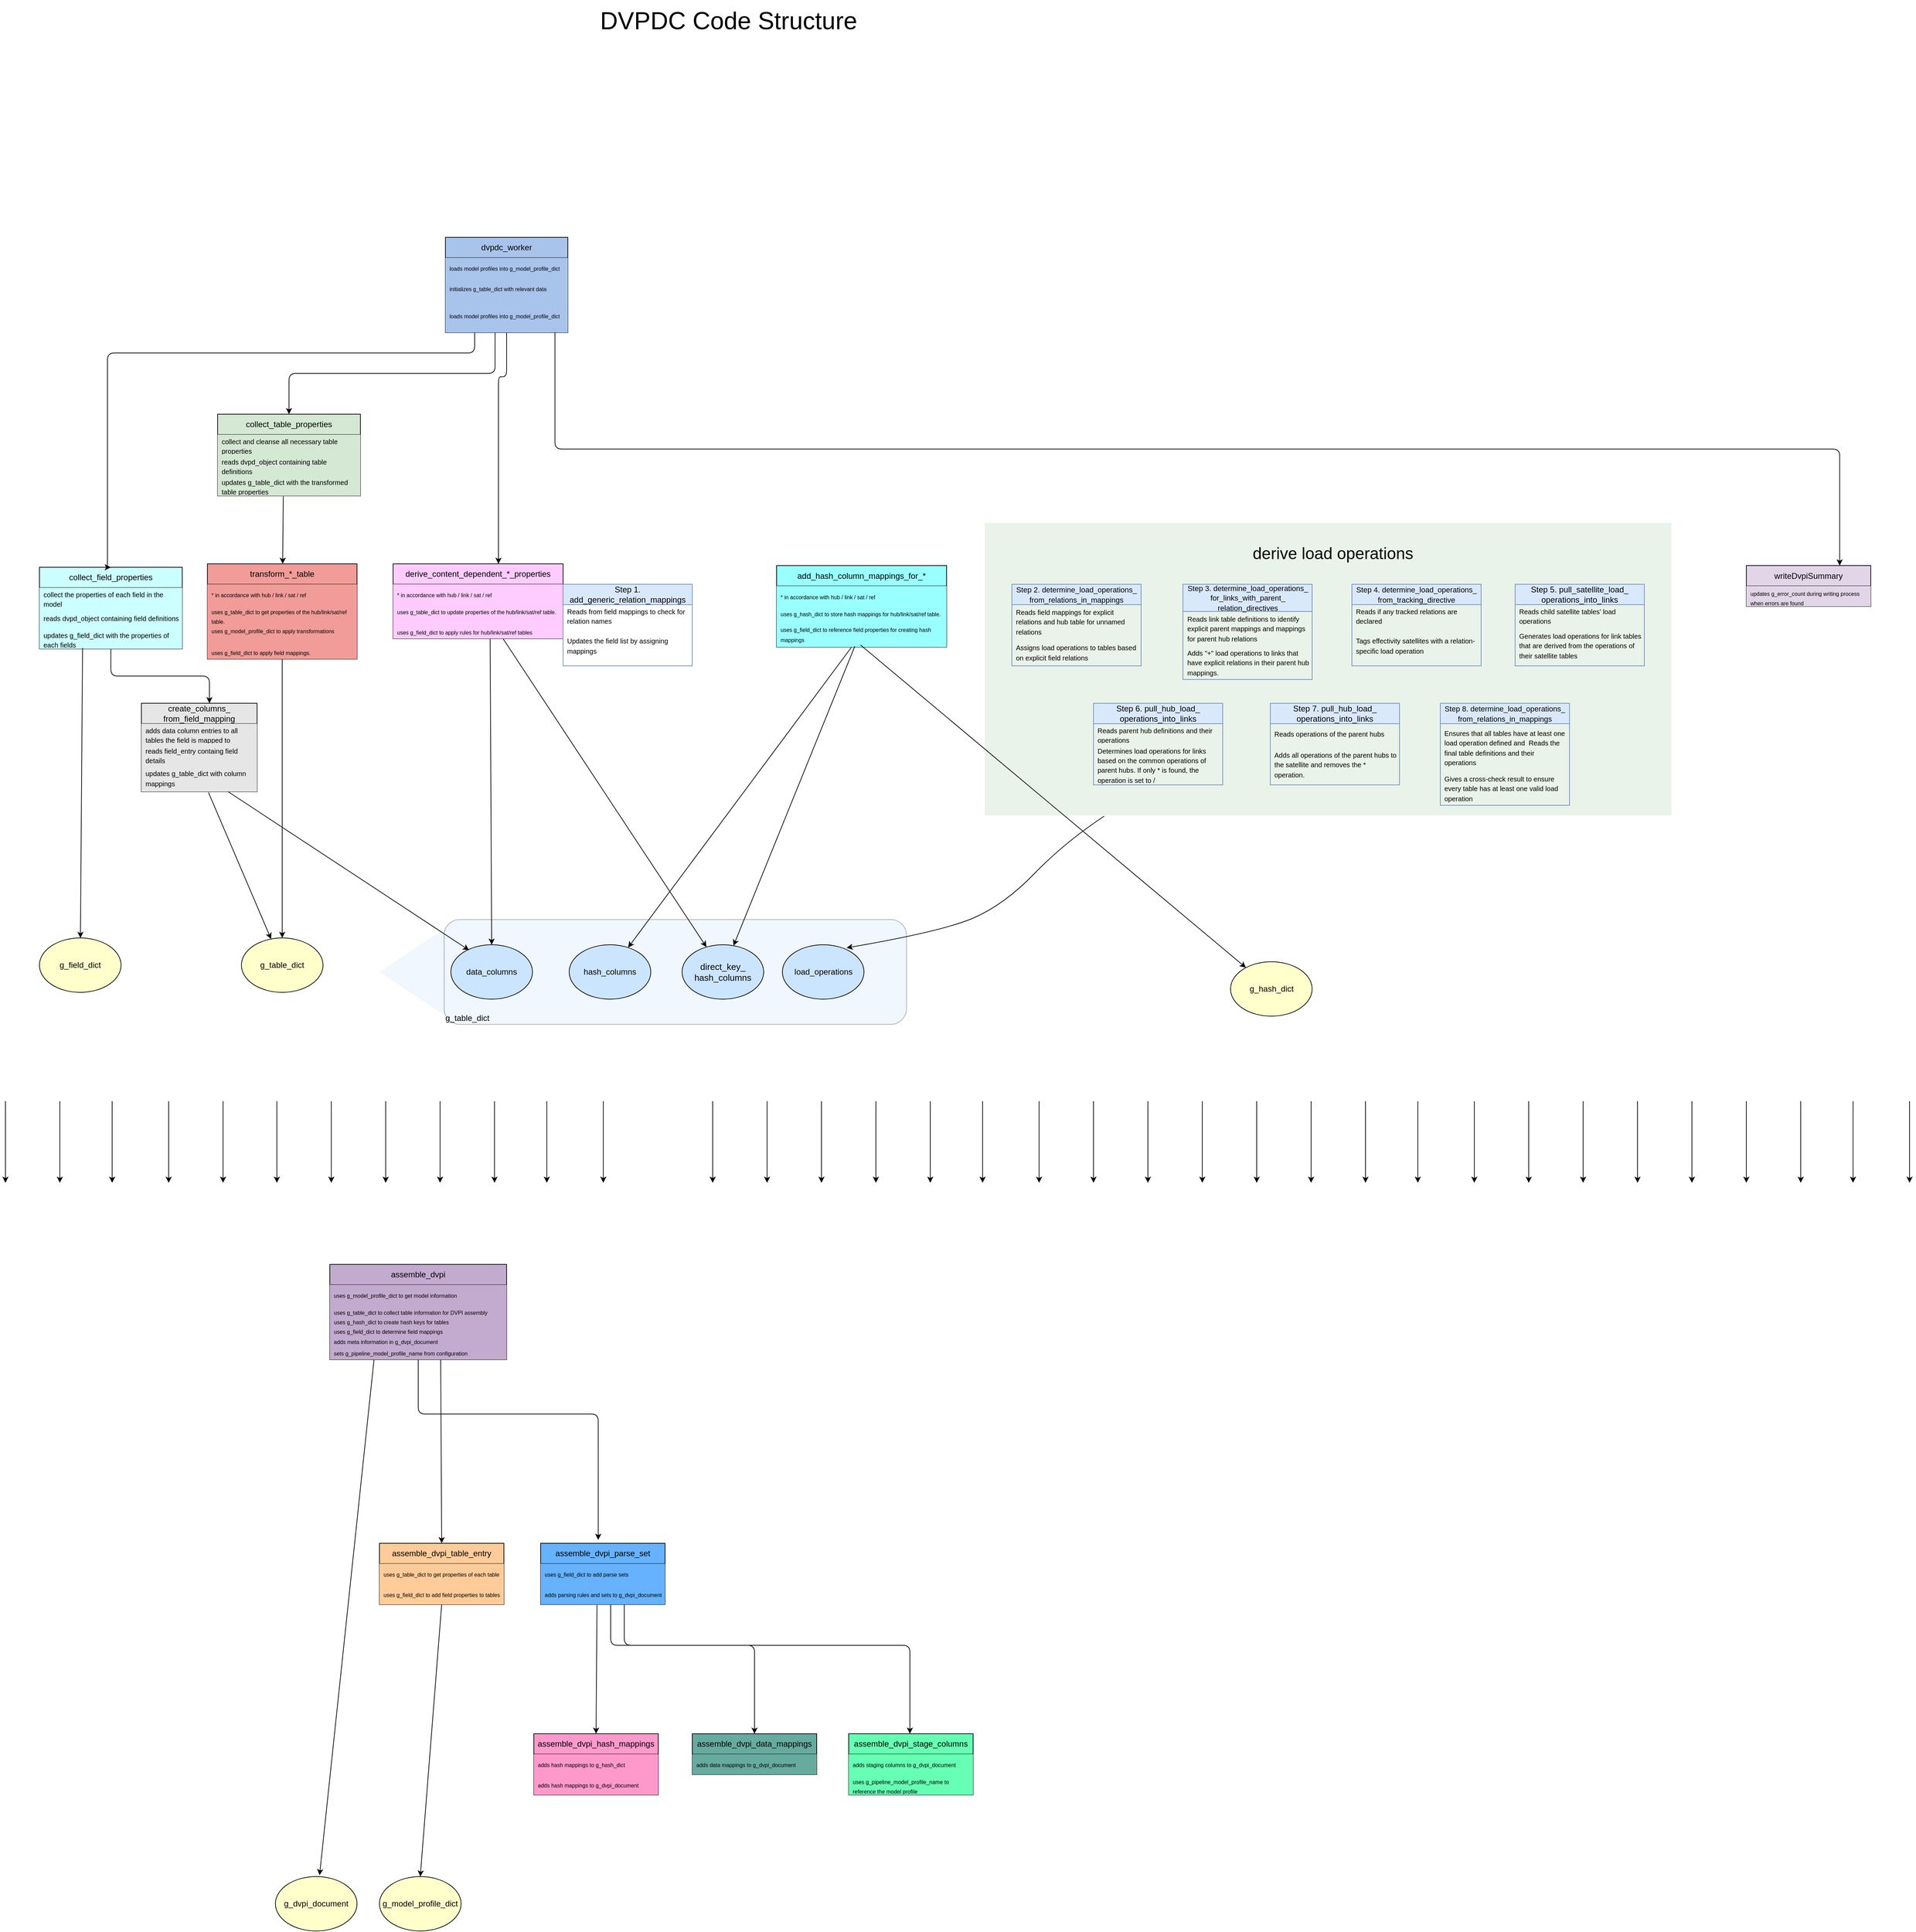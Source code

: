 <mxfile version="25.0.2">
  <diagram name="Seite-1" id="_xlTrjUbBoeg_nsTucc6">
    <mxGraphModel dx="3404" dy="2251" grid="1" gridSize="10" guides="1" tooltips="1" connect="1" arrows="1" fold="1" page="1" pageScale="1" pageWidth="827" pageHeight="1169" math="0" shadow="0">
      <root>
        <mxCell id="0" />
        <mxCell id="1" parent="0" />
        <mxCell id="4zg3qLO7-xDs-M1nTAMU-290" value="" style="triangle;whiteSpace=wrap;html=1;direction=west;fillColor=#CCE5FF;opacity=30;strokeColor=none;" parent="1" vertex="1">
          <mxGeometry x="-550" y="195" width="97" height="130" as="geometry" />
        </mxCell>
        <mxCell id="4zg3qLO7-xDs-M1nTAMU-266" value="" style="rounded=1;whiteSpace=wrap;html=1;opacity=50;strokeWidth=16;fillColor=#D5E8D4;strokeColor=none;arcSize=0;" parent="1" vertex="1">
          <mxGeometry x="340" y="-400" width="1010" height="430" as="geometry" />
        </mxCell>
        <mxCell id="4zg3qLO7-xDs-M1nTAMU-237" value="g_table_dict" style="rounded=1;whiteSpace=wrap;html=1;fillColor=#CCE5FF;gradientColor=none;opacity=30;verticalAlign=bottom;align=left;" parent="1" vertex="1">
          <mxGeometry x="-455" y="183" width="680" height="154" as="geometry" />
        </mxCell>
        <mxCell id="4zg3qLO7-xDs-M1nTAMU-84" value="&lt;font style=&quot;font-size: 36px;&quot;&gt;DVPDC Code Structure&lt;/font&gt;" style="text;html=1;align=center;verticalAlign=middle;resizable=0;points=[];autosize=1;strokeColor=none;fillColor=none;" parent="1" vertex="1">
          <mxGeometry x="-237.5" y="-1169" width="400" height="60" as="geometry" />
        </mxCell>
        <mxCell id="4zg3qLO7-xDs-M1nTAMU-97" value="dvpdc_worker" style="swimlane;fontStyle=0;childLayout=stackLayout;horizontal=1;startSize=30;horizontalStack=0;resizeParent=1;resizeParentMax=0;resizeLast=0;collapsible=1;marginBottom=0;whiteSpace=wrap;html=1;fillColor=#A9C4EB;" parent="1" vertex="1">
          <mxGeometry x="-453" y="-820" width="180" height="140" as="geometry">
            <mxRectangle x="-810" y="1480" width="120" height="30" as="alternateBounds" />
          </mxGeometry>
        </mxCell>
        <mxCell id="4zg3qLO7-xDs-M1nTAMU-98" value="&lt;font style=&quot;font-size: 8px;&quot;&gt;loads model profiles into g_model_profile_dict&lt;/font&gt;" style="text;strokeColor=none;fillColor=#A9C4EB;align=left;verticalAlign=middle;spacingLeft=4;spacingRight=4;overflow=hidden;points=[[0,0.5],[1,0.5]];portConstraint=eastwest;rotatable=0;whiteSpace=wrap;html=1;" parent="4zg3qLO7-xDs-M1nTAMU-97" vertex="1">
          <mxGeometry y="30" width="180" height="30" as="geometry" />
        </mxCell>
        <mxCell id="4zg3qLO7-xDs-M1nTAMU-99" value="&lt;font style=&quot;font-size: 8px;&quot;&gt;initializes g_table_dict with relevant data&lt;/font&gt;" style="text;strokeColor=none;fillColor=#A9C4EB;align=left;verticalAlign=middle;spacingLeft=4;spacingRight=4;overflow=hidden;points=[[0,0.5],[1,0.5]];portConstraint=eastwest;rotatable=0;whiteSpace=wrap;html=1;" parent="4zg3qLO7-xDs-M1nTAMU-97" vertex="1">
          <mxGeometry y="60" width="180" height="30" as="geometry" />
        </mxCell>
        <mxCell id="4zg3qLO7-xDs-M1nTAMU-100" value="&lt;font style=&quot;font-size: 8px;&quot;&gt;loads model profiles into g_model_profile_dict&lt;/font&gt;" style="text;strokeColor=none;fillColor=#A9C4EB;align=left;verticalAlign=middle;spacingLeft=4;spacingRight=4;overflow=hidden;points=[[0,0.5],[1,0.5]];portConstraint=eastwest;rotatable=0;whiteSpace=wrap;html=1;" parent="4zg3qLO7-xDs-M1nTAMU-97" vertex="1">
          <mxGeometry y="90" width="180" height="50" as="geometry" />
        </mxCell>
        <mxCell id="4zg3qLO7-xDs-M1nTAMU-102" value="assemble_dvpi" style="swimlane;fontStyle=0;childLayout=stackLayout;horizontal=1;startSize=30;horizontalStack=0;resizeParent=1;resizeParentMax=0;resizeLast=0;collapsible=1;marginBottom=0;whiteSpace=wrap;html=1;fillColor=#C3ABD0;" parent="1" vertex="1">
          <mxGeometry x="-623" y="690" width="260" height="140" as="geometry">
            <mxRectangle x="-420" y="1370" width="120" height="30" as="alternateBounds" />
          </mxGeometry>
        </mxCell>
        <mxCell id="4zg3qLO7-xDs-M1nTAMU-103" value="&lt;font style=&quot;font-size: 8px;&quot;&gt;uses g_model_profile_dict to get model information&lt;/font&gt;" style="text;strokeColor=none;fillColor=#C3ABD0;align=left;verticalAlign=middle;spacingLeft=4;spacingRight=4;overflow=hidden;points=[[0,0.5],[1,0.5]];portConstraint=eastwest;rotatable=0;whiteSpace=wrap;html=1;" parent="4zg3qLO7-xDs-M1nTAMU-102" vertex="1">
          <mxGeometry y="30" width="260" height="30" as="geometry" />
        </mxCell>
        <mxCell id="4zg3qLO7-xDs-M1nTAMU-104" value="&lt;font style=&quot;font-size: 8px;&quot;&gt;uses g_table_dict&amp;nbsp;to collect table information for DVPI assembly&lt;br&gt;uses g_hash_dict to create hash keys for tables&lt;br&gt;uses g_field_dict to determine field mappings&lt;br&gt;adds meta information in g_dvpi_document&amp;nbsp;&lt;br&gt;&lt;/font&gt;" style="text;strokeColor=none;fillColor=#C3ABD0;align=left;verticalAlign=middle;spacingLeft=4;spacingRight=4;overflow=hidden;points=[[0,0.5],[1,0.5]];portConstraint=eastwest;rotatable=0;whiteSpace=wrap;html=1;" parent="4zg3qLO7-xDs-M1nTAMU-102" vertex="1">
          <mxGeometry y="60" width="260" height="60" as="geometry" />
        </mxCell>
        <mxCell id="4zg3qLO7-xDs-M1nTAMU-105" value="&lt;font style=&quot;font-size: 8px;&quot;&gt;sets g_pipeline_model_profile_name from configuration&lt;/font&gt;" style="text;strokeColor=none;fillColor=#C3ABD0;align=left;verticalAlign=middle;spacingLeft=4;spacingRight=4;overflow=hidden;points=[[0,0.5],[1,0.5]];portConstraint=eastwest;rotatable=0;whiteSpace=wrap;html=1;" parent="4zg3qLO7-xDs-M1nTAMU-102" vertex="1">
          <mxGeometry y="120" width="260" height="20" as="geometry" />
        </mxCell>
        <mxCell id="4zg3qLO7-xDs-M1nTAMU-111" value="assemble_dvpi_table_entry" style="swimlane;fontStyle=0;childLayout=stackLayout;horizontal=1;startSize=30;horizontalStack=0;resizeParent=1;resizeParentMax=0;resizeLast=0;collapsible=1;marginBottom=0;whiteSpace=wrap;html=1;fillColor=#FFCC99;" parent="1" vertex="1">
          <mxGeometry x="-550" y="1100" width="183" height="90" as="geometry" />
        </mxCell>
        <mxCell id="4zg3qLO7-xDs-M1nTAMU-112" value="&lt;font style=&quot;font-size: 8px;&quot;&gt;uses g_table_dict&amp;nbsp;to get properties of each table&lt;/font&gt;" style="text;strokeColor=none;fillColor=#FFCC99;align=left;verticalAlign=middle;spacingLeft=4;spacingRight=4;overflow=hidden;points=[[0,0.5],[1,0.5]];portConstraint=eastwest;rotatable=0;whiteSpace=wrap;html=1;" parent="4zg3qLO7-xDs-M1nTAMU-111" vertex="1">
          <mxGeometry y="30" width="183" height="30" as="geometry" />
        </mxCell>
        <mxCell id="4zg3qLO7-xDs-M1nTAMU-113" value="&lt;font style=&quot;font-size: 8px;&quot;&gt;uses g_field_dict&amp;nbsp;to add field properties to tables&lt;/font&gt;" style="text;strokeColor=none;fillColor=#FFCC99;align=left;verticalAlign=middle;spacingLeft=4;spacingRight=4;overflow=hidden;points=[[0,0.5],[1,0.5]];portConstraint=eastwest;rotatable=0;whiteSpace=wrap;html=1;" parent="4zg3qLO7-xDs-M1nTAMU-111" vertex="1">
          <mxGeometry y="60" width="183" height="30" as="geometry" />
        </mxCell>
        <mxCell id="4zg3qLO7-xDs-M1nTAMU-115" value="&lt;font style=&quot;font-size: 12px;&quot;&gt;assemble_dvpi_parse_set&lt;/font&gt;" style="swimlane;fontStyle=0;childLayout=stackLayout;horizontal=1;startSize=30;horizontalStack=0;resizeParent=1;resizeParentMax=0;resizeLast=0;collapsible=1;marginBottom=0;whiteSpace=wrap;html=1;fillColor=#66B2FF;" parent="1" vertex="1">
          <mxGeometry x="-313" y="1100" width="183" height="90" as="geometry">
            <mxRectangle x="-153" y="1480" width="170" height="30" as="alternateBounds" />
          </mxGeometry>
        </mxCell>
        <mxCell id="4zg3qLO7-xDs-M1nTAMU-116" value="&lt;font style=&quot;font-size: 8px;&quot;&gt;uses g_field_dict to add parse sets&lt;/font&gt;" style="text;strokeColor=none;fillColor=#66B2FF;align=left;verticalAlign=middle;spacingLeft=4;spacingRight=4;overflow=hidden;points=[[0,0.5],[1,0.5]];portConstraint=eastwest;rotatable=0;whiteSpace=wrap;html=1;" parent="4zg3qLO7-xDs-M1nTAMU-115" vertex="1">
          <mxGeometry y="30" width="183" height="30" as="geometry" />
        </mxCell>
        <mxCell id="4zg3qLO7-xDs-M1nTAMU-117" value="&lt;font style=&quot;font-size: 8px;&quot;&gt;adds parsing rules and sets to g_dvpi_document&lt;/font&gt;" style="text;strokeColor=none;fillColor=#66B2FF;align=left;verticalAlign=middle;spacingLeft=4;spacingRight=4;overflow=hidden;points=[[0,0.5],[1,0.5]];portConstraint=eastwest;rotatable=0;whiteSpace=wrap;html=1;" parent="4zg3qLO7-xDs-M1nTAMU-115" vertex="1">
          <mxGeometry y="60" width="183" height="30" as="geometry" />
        </mxCell>
        <mxCell id="4zg3qLO7-xDs-M1nTAMU-118" value="&lt;font style=&quot;font-size: 12px;&quot;&gt;assemble_dvpi_hash_mappings&lt;/font&gt;" style="swimlane;fontStyle=0;childLayout=stackLayout;horizontal=1;startSize=30;horizontalStack=0;resizeParent=1;resizeParentMax=0;resizeLast=0;collapsible=1;marginBottom=0;whiteSpace=wrap;html=1;fillColor=#FF99CC;" parent="1" vertex="1">
          <mxGeometry x="-323" y="1380" width="183" height="90" as="geometry">
            <mxRectangle x="-153" y="1480" width="170" height="30" as="alternateBounds" />
          </mxGeometry>
        </mxCell>
        <mxCell id="4zg3qLO7-xDs-M1nTAMU-119" value="&lt;font style=&quot;font-size: 8px;&quot;&gt;adds hash mappings to g_hash_dict&lt;/font&gt;" style="text;strokeColor=none;fillColor=#FF99CC;align=left;verticalAlign=middle;spacingLeft=4;spacingRight=4;overflow=hidden;points=[[0,0.5],[1,0.5]];portConstraint=eastwest;rotatable=0;whiteSpace=wrap;html=1;" parent="4zg3qLO7-xDs-M1nTAMU-118" vertex="1">
          <mxGeometry y="30" width="183" height="30" as="geometry" />
        </mxCell>
        <mxCell id="4zg3qLO7-xDs-M1nTAMU-120" value="&lt;font style=&quot;font-size: 8px;&quot;&gt;adds hash mappings to g_dvpi_document&lt;/font&gt;" style="text;strokeColor=none;fillColor=#FF99CC;align=left;verticalAlign=middle;spacingLeft=4;spacingRight=4;overflow=hidden;points=[[0,0.5],[1,0.5]];portConstraint=eastwest;rotatable=0;whiteSpace=wrap;html=1;" parent="4zg3qLO7-xDs-M1nTAMU-118" vertex="1">
          <mxGeometry y="60" width="183" height="30" as="geometry" />
        </mxCell>
        <mxCell id="4zg3qLO7-xDs-M1nTAMU-121" value="&lt;font style=&quot;font-size: 12px;&quot;&gt;assemble_dvpi_data_mappings&lt;/font&gt;" style="swimlane;fontStyle=0;childLayout=stackLayout;horizontal=1;startSize=30;horizontalStack=0;resizeParent=1;resizeParentMax=0;resizeLast=0;collapsible=1;marginBottom=0;whiteSpace=wrap;html=1;fillColor=#67AB9F;" parent="1" vertex="1">
          <mxGeometry x="-90" y="1380" width="183" height="60" as="geometry">
            <mxRectangle x="-153" y="1480" width="170" height="30" as="alternateBounds" />
          </mxGeometry>
        </mxCell>
        <mxCell id="4zg3qLO7-xDs-M1nTAMU-122" value="&lt;font style=&quot;font-size: 8px;&quot;&gt;adds data mappings to g_dvpi_document&lt;/font&gt;" style="text;strokeColor=none;fillColor=#67AB9F;align=left;verticalAlign=middle;spacingLeft=4;spacingRight=4;overflow=hidden;points=[[0,0.5],[1,0.5]];portConstraint=eastwest;rotatable=0;whiteSpace=wrap;html=1;" parent="4zg3qLO7-xDs-M1nTAMU-121" vertex="1">
          <mxGeometry y="30" width="183" height="30" as="geometry" />
        </mxCell>
        <mxCell id="4zg3qLO7-xDs-M1nTAMU-124" value="&lt;font style=&quot;font-size: 12px;&quot;&gt;assemble_dvpi_stage_columns&lt;/font&gt;" style="swimlane;fontStyle=0;childLayout=stackLayout;horizontal=1;startSize=30;horizontalStack=0;resizeParent=1;resizeParentMax=0;resizeLast=0;collapsible=1;marginBottom=0;whiteSpace=wrap;html=1;fillColor=#66FFB3;" parent="1" vertex="1">
          <mxGeometry x="140" y="1380" width="183" height="90" as="geometry">
            <mxRectangle x="-153" y="1480" width="170" height="30" as="alternateBounds" />
          </mxGeometry>
        </mxCell>
        <mxCell id="4zg3qLO7-xDs-M1nTAMU-125" value="&lt;font style=&quot;font-size: 8px;&quot;&gt;adds staging columns to g_dvpi_document&lt;/font&gt;" style="text;strokeColor=none;fillColor=#66FFB3;align=left;verticalAlign=middle;spacingLeft=4;spacingRight=4;overflow=hidden;points=[[0,0.5],[1,0.5]];portConstraint=eastwest;rotatable=0;whiteSpace=wrap;html=1;" parent="4zg3qLO7-xDs-M1nTAMU-124" vertex="1">
          <mxGeometry y="30" width="183" height="30" as="geometry" />
        </mxCell>
        <mxCell id="4zg3qLO7-xDs-M1nTAMU-126" value="&lt;font style=&quot;font-size: 8px;&quot;&gt;uses g_pipeline_model_profile_name to reference the model profile&amp;nbsp;&lt;/font&gt;" style="text;strokeColor=none;fillColor=#66FFB3;align=left;verticalAlign=middle;spacingLeft=4;spacingRight=4;overflow=hidden;points=[[0,0.5],[1,0.5]];portConstraint=eastwest;rotatable=0;whiteSpace=wrap;html=1;" parent="4zg3qLO7-xDs-M1nTAMU-124" vertex="1">
          <mxGeometry y="60" width="183" height="30" as="geometry" />
        </mxCell>
        <mxCell id="4zg3qLO7-xDs-M1nTAMU-127" value="writeDvpiSummary" style="swimlane;fontStyle=0;childLayout=stackLayout;horizontal=1;startSize=30;horizontalStack=0;resizeParent=1;resizeParentMax=0;resizeLast=0;collapsible=1;marginBottom=0;whiteSpace=wrap;html=1;fillColor=#E1D5E7;" parent="1" vertex="1">
          <mxGeometry x="1460" y="-337.5" width="183" height="60" as="geometry">
            <mxRectangle x="-153" y="1480" width="170" height="30" as="alternateBounds" />
          </mxGeometry>
        </mxCell>
        <mxCell id="4zg3qLO7-xDs-M1nTAMU-128" value="&lt;font style=&quot;font-size: 8px;&quot;&gt;updates g_error_count during writing process when errors are found&lt;/font&gt;" style="text;strokeColor=none;fillColor=#E1D5E7;align=left;verticalAlign=middle;spacingLeft=4;spacingRight=4;overflow=hidden;points=[[0,0.5],[1,0.5]];portConstraint=eastwest;rotatable=0;whiteSpace=wrap;html=1;" parent="4zg3qLO7-xDs-M1nTAMU-127" vertex="1">
          <mxGeometry y="30" width="183" height="30" as="geometry" />
        </mxCell>
        <mxCell id="4zg3qLO7-xDs-M1nTAMU-133" value="g_dvpi_document" style="ellipse;whiteSpace=wrap;html=1;fillColor=#FFFFCC;" parent="1" vertex="1">
          <mxGeometry x="-703" y="1590" width="120" height="80" as="geometry" />
        </mxCell>
        <mxCell id="4zg3qLO7-xDs-M1nTAMU-191" value="transform_*_table" style="swimlane;fontStyle=0;childLayout=stackLayout;horizontal=1;startSize=30;horizontalStack=0;resizeParent=1;resizeParentMax=0;resizeLast=0;collapsible=1;marginBottom=0;whiteSpace=wrap;html=1;fillColor=#F19C99;" parent="1" vertex="1">
          <mxGeometry x="-803" y="-340" width="220" height="140" as="geometry">
            <mxRectangle x="-420" y="1370" width="120" height="30" as="alternateBounds" />
          </mxGeometry>
        </mxCell>
        <mxCell id="4zg3qLO7-xDs-M1nTAMU-192" value="&lt;font style=&quot;font-size: 8px;&quot;&gt;* in accordance with hub / link / sat / ref&lt;/font&gt;" style="text;strokeColor=none;fillColor=#F19C99;align=left;verticalAlign=middle;spacingLeft=4;spacingRight=4;overflow=hidden;points=[[0,0.5],[1,0.5]];portConstraint=eastwest;rotatable=0;whiteSpace=wrap;html=1;" parent="4zg3qLO7-xDs-M1nTAMU-191" vertex="1">
          <mxGeometry y="30" width="220" height="30" as="geometry" />
        </mxCell>
        <mxCell id="4zg3qLO7-xDs-M1nTAMU-193" value="&lt;font style=&quot;font-size: 8px;&quot;&gt;uses g_table_dict to get properties of the hub/link/sat/ref table.&lt;br&gt;uses g_model_profile_dict to apply transformations&lt;br&gt;&lt;br&gt;&lt;/font&gt;" style="text;strokeColor=none;fillColor=#F19C99;align=left;verticalAlign=middle;spacingLeft=4;spacingRight=4;overflow=hidden;points=[[0,0.5],[1,0.5]];portConstraint=eastwest;rotatable=0;whiteSpace=wrap;html=1;" parent="4zg3qLO7-xDs-M1nTAMU-191" vertex="1">
          <mxGeometry y="60" width="220" height="60" as="geometry" />
        </mxCell>
        <mxCell id="4zg3qLO7-xDs-M1nTAMU-194" value="&lt;font style=&quot;font-size: 8px;&quot;&gt;uses g_field_dict to apply field mappings.&lt;/font&gt;" style="text;strokeColor=none;fillColor=#F19C99;align=left;verticalAlign=middle;spacingLeft=4;spacingRight=4;overflow=hidden;points=[[0,0.5],[1,0.5]];portConstraint=eastwest;rotatable=0;whiteSpace=wrap;html=1;" parent="4zg3qLO7-xDs-M1nTAMU-191" vertex="1">
          <mxGeometry y="120" width="220" height="20" as="geometry" />
        </mxCell>
        <mxCell id="4zg3qLO7-xDs-M1nTAMU-195" value="derive_content_dependent_*_properties" style="swimlane;fontStyle=0;childLayout=stackLayout;horizontal=1;startSize=30;horizontalStack=0;resizeParent=1;resizeParentMax=0;resizeLast=0;collapsible=1;marginBottom=0;whiteSpace=wrap;html=1;fillColor=#FFCCFF;" parent="1" vertex="1">
          <mxGeometry x="-530" y="-340" width="250" height="110" as="geometry">
            <mxRectangle x="-420" y="1370" width="120" height="30" as="alternateBounds" />
          </mxGeometry>
        </mxCell>
        <mxCell id="4zg3qLO7-xDs-M1nTAMU-196" value="&lt;font style=&quot;font-size: 8px;&quot;&gt;* in accordance with hub / link / sat / ref&lt;/font&gt;" style="text;strokeColor=none;fillColor=#FFCCFF;align=left;verticalAlign=middle;spacingLeft=4;spacingRight=4;overflow=hidden;points=[[0,0.5],[1,0.5]];portConstraint=eastwest;rotatable=0;whiteSpace=wrap;html=1;" parent="4zg3qLO7-xDs-M1nTAMU-195" vertex="1">
          <mxGeometry y="30" width="250" height="30" as="geometry" />
        </mxCell>
        <mxCell id="4zg3qLO7-xDs-M1nTAMU-197" value="&lt;font style=&quot;font-size: 8px;&quot;&gt;uses g_table_dict to update properties of the hub/link/sat/ref table.&lt;br&gt;&lt;br&gt;&lt;/font&gt;" style="text;strokeColor=none;fillColor=#FFCCFF;align=left;verticalAlign=middle;spacingLeft=4;spacingRight=4;overflow=hidden;points=[[0,0.5],[1,0.5]];portConstraint=eastwest;rotatable=0;whiteSpace=wrap;html=1;" parent="4zg3qLO7-xDs-M1nTAMU-195" vertex="1">
          <mxGeometry y="60" width="250" height="30" as="geometry" />
        </mxCell>
        <mxCell id="4zg3qLO7-xDs-M1nTAMU-198" value="&lt;font style=&quot;font-size: 8px;&quot;&gt;uses g_field_dict to apply rules for hub/link/sat/ref tables&amp;nbsp;&lt;/font&gt;" style="text;strokeColor=none;fillColor=#FFCCFF;align=left;verticalAlign=middle;spacingLeft=4;spacingRight=4;overflow=hidden;points=[[0,0.5],[1,0.5]];portConstraint=eastwest;rotatable=0;whiteSpace=wrap;html=1;" parent="4zg3qLO7-xDs-M1nTAMU-195" vertex="1">
          <mxGeometry y="90" width="250" height="20" as="geometry" />
        </mxCell>
        <mxCell id="4zg3qLO7-xDs-M1nTAMU-199" value="add_hash_column_mappings_for_*" style="swimlane;fontStyle=0;childLayout=stackLayout;horizontal=1;startSize=30;horizontalStack=0;resizeParent=1;resizeParentMax=0;resizeLast=0;collapsible=1;marginBottom=0;whiteSpace=wrap;html=1;fillColor=#99FFFF;" parent="1" vertex="1">
          <mxGeometry x="34" y="-337.5" width="250" height="120" as="geometry">
            <mxRectangle x="-420" y="1370" width="120" height="30" as="alternateBounds" />
          </mxGeometry>
        </mxCell>
        <mxCell id="4zg3qLO7-xDs-M1nTAMU-200" value="&lt;font style=&quot;font-size: 8px;&quot;&gt;* in accordance with hub / link / sat / ref&lt;/font&gt;" style="text;strokeColor=none;fillColor=#99FFFF;align=left;verticalAlign=middle;spacingLeft=4;spacingRight=4;overflow=hidden;points=[[0,0.5],[1,0.5]];portConstraint=eastwest;rotatable=0;whiteSpace=wrap;html=1;" parent="4zg3qLO7-xDs-M1nTAMU-199" vertex="1">
          <mxGeometry y="30" width="250" height="30" as="geometry" />
        </mxCell>
        <mxCell id="4zg3qLO7-xDs-M1nTAMU-201" value="&lt;font style=&quot;font-size: 8px;&quot;&gt;uses g_hash_dict to store hash mappings for hub/link/sat/ref table.&lt;br&gt;&lt;br&gt;&lt;/font&gt;" style="text;strokeColor=none;fillColor=#99FFFF;align=left;verticalAlign=middle;spacingLeft=4;spacingRight=4;overflow=hidden;points=[[0,0.5],[1,0.5]];portConstraint=eastwest;rotatable=0;whiteSpace=wrap;html=1;" parent="4zg3qLO7-xDs-M1nTAMU-199" vertex="1">
          <mxGeometry y="60" width="250" height="20" as="geometry" />
        </mxCell>
        <mxCell id="4zg3qLO7-xDs-M1nTAMU-202" value="&lt;font style=&quot;font-size: 8px;&quot;&gt;uses g_field_dict to reference field properties for creating hash mappings&amp;nbsp;&lt;/font&gt;" style="text;strokeColor=none;fillColor=#99FFFF;align=left;verticalAlign=middle;spacingLeft=4;spacingRight=4;overflow=hidden;points=[[0,0.5],[1,0.5]];portConstraint=eastwest;rotatable=0;whiteSpace=wrap;html=1;" parent="4zg3qLO7-xDs-M1nTAMU-199" vertex="1">
          <mxGeometry y="80" width="250" height="40" as="geometry" />
        </mxCell>
        <mxCell id="4zg3qLO7-xDs-M1nTAMU-203" value="g_model_profile_dict" style="ellipse;whiteSpace=wrap;html=1;fillColor=#FFFFCC;" parent="1" vertex="1">
          <mxGeometry x="-550" y="1590" width="120" height="80" as="geometry" />
        </mxCell>
        <mxCell id="4zg3qLO7-xDs-M1nTAMU-204" value="g_field_dict" style="ellipse;whiteSpace=wrap;html=1;fillColor=#FFFFCC;" parent="1" vertex="1">
          <mxGeometry x="-1050" y="210" width="120" height="80" as="geometry" />
        </mxCell>
        <mxCell id="4zg3qLO7-xDs-M1nTAMU-205" value="g_hash_dict" style="ellipse;whiteSpace=wrap;html=1;fillColor=#FFFFCC;" parent="1" vertex="1">
          <mxGeometry x="701.5" y="245" width="120" height="80" as="geometry" />
        </mxCell>
        <mxCell id="4zg3qLO7-xDs-M1nTAMU-206" value="g_table_dict" style="ellipse;whiteSpace=wrap;html=1;fillColor=#FFFFCC;" parent="1" vertex="1">
          <mxGeometry x="-753" y="210" width="120" height="80" as="geometry" />
        </mxCell>
        <mxCell id="4zg3qLO7-xDs-M1nTAMU-221" value="" style="endArrow=none;html=1;rounded=0;startArrow=classic;startFill=1;" parent="1" source="4zg3qLO7-xDs-M1nTAMU-206" target="4zg3qLO7-xDs-M1nTAMU-191" edge="1">
          <mxGeometry width="50" height="50" relative="1" as="geometry">
            <mxPoint x="-470" y="160" as="sourcePoint" />
            <mxPoint x="-670" y="120" as="targetPoint" />
          </mxGeometry>
        </mxCell>
        <mxCell id="4zg3qLO7-xDs-M1nTAMU-224" value="" style="endArrow=none;html=1;rounded=0;startArrow=classic;startFill=1;entryX=0.494;entryY=0.921;entryDx=0;entryDy=0;entryPerimeter=0;" parent="1" source="4zg3qLO7-xDs-M1nTAMU-205" target="4zg3qLO7-xDs-M1nTAMU-202" edge="1">
          <mxGeometry width="50" height="50" relative="1" as="geometry">
            <mxPoint x="-170" y="150" as="sourcePoint" />
            <mxPoint x="-120" y="100" as="targetPoint" />
          </mxGeometry>
        </mxCell>
        <mxCell id="4zg3qLO7-xDs-M1nTAMU-227" value="hash_columns" style="ellipse;whiteSpace=wrap;html=1;fillColor=#CCE5FF;" parent="1" vertex="1">
          <mxGeometry x="-271" y="220" width="120" height="80" as="geometry" />
        </mxCell>
        <mxCell id="4zg3qLO7-xDs-M1nTAMU-228" value="&lt;font&gt;direct_key_&lt;/font&gt;&lt;div&gt;&lt;font&gt;hash_columns&lt;/font&gt;&lt;/div&gt;" style="ellipse;whiteSpace=wrap;html=1;fillColor=#CCE5FF;fontSize=13;" parent="1" vertex="1">
          <mxGeometry x="-105" y="220" width="120" height="80" as="geometry" />
        </mxCell>
        <mxCell id="4zg3qLO7-xDs-M1nTAMU-229" value="&lt;font style=&quot;font-size: 12px;&quot;&gt;load_operations&lt;/font&gt;" style="ellipse;whiteSpace=wrap;html=1;fillColor=#CCE5FF;" parent="1" vertex="1">
          <mxGeometry x="42.5" y="220" width="120" height="80" as="geometry" />
        </mxCell>
        <mxCell id="4zg3qLO7-xDs-M1nTAMU-230" value="data_columns" style="ellipse;whiteSpace=wrap;html=1;fillColor=#CCE5FF;" parent="1" vertex="1">
          <mxGeometry x="-445" y="220" width="120" height="80" as="geometry" />
        </mxCell>
        <mxCell id="4zg3qLO7-xDs-M1nTAMU-241" value="Step 1. add_generic_relation_mappings" style="swimlane;fontStyle=0;childLayout=stackLayout;horizontal=1;startSize=30;horizontalStack=0;resizeParent=1;resizeParentMax=0;resizeLast=0;collapsible=1;marginBottom=0;whiteSpace=wrap;html=1;fillColor=#dae8fc;strokeColor=#6c8ebf;" parent="1" vertex="1">
          <mxGeometry x="-280" y="-310" width="190" height="120" as="geometry" />
        </mxCell>
        <mxCell id="4zg3qLO7-xDs-M1nTAMU-242" value="&lt;font style=&quot;font-size: 10px;&quot;&gt;Reads from field mappings to check for relation names&lt;/font&gt;" style="text;strokeColor=none;fillColor=none;align=left;verticalAlign=middle;spacingLeft=4;spacingRight=4;overflow=hidden;points=[[0,0.5],[1,0.5]];portConstraint=eastwest;rotatable=0;whiteSpace=wrap;html=1;" parent="4zg3qLO7-xDs-M1nTAMU-241" vertex="1">
          <mxGeometry y="30" width="190" height="30" as="geometry" />
        </mxCell>
        <mxCell id="4zg3qLO7-xDs-M1nTAMU-243" value="&lt;font style=&quot;font-size: 10px;&quot;&gt;Updates the field list by assigning mappings&amp;nbsp;&lt;/font&gt;" style="text;strokeColor=none;fillColor=none;align=left;verticalAlign=middle;spacingLeft=4;spacingRight=4;overflow=hidden;points=[[0,0.5],[1,0.5]];portConstraint=eastwest;rotatable=0;whiteSpace=wrap;html=1;" parent="4zg3qLO7-xDs-M1nTAMU-241" vertex="1">
          <mxGeometry y="60" width="190" height="60" as="geometry" />
        </mxCell>
        <mxCell id="4zg3qLO7-xDs-M1nTAMU-245" value="&lt;font style=&quot;font-size: 11px;&quot;&gt;Step 2.&amp;nbsp;determine_load_operations_&lt;br&gt;from_relations_in_mappings&lt;/font&gt;" style="swimlane;fontStyle=0;childLayout=stackLayout;horizontal=1;startSize=30;horizontalStack=0;resizeParent=1;resizeParentMax=0;resizeLast=0;collapsible=1;marginBottom=0;whiteSpace=wrap;html=1;fillColor=#dae8fc;strokeColor=#6c8ebf;" parent="1" vertex="1">
          <mxGeometry x="380" y="-310" width="190" height="120" as="geometry" />
        </mxCell>
        <mxCell id="4zg3qLO7-xDs-M1nTAMU-246" value="&lt;font style=&quot;font-size: 10px;&quot;&gt; Reads field mappings for explicit relations and hub table for unnamed relations&lt;/font&gt;" style="text;strokeColor=none;fillColor=none;align=left;verticalAlign=middle;spacingLeft=4;spacingRight=4;overflow=hidden;points=[[0,0.5],[1,0.5]];portConstraint=eastwest;rotatable=0;whiteSpace=wrap;html=1;" parent="4zg3qLO7-xDs-M1nTAMU-245" vertex="1">
          <mxGeometry y="30" width="190" height="50" as="geometry" />
        </mxCell>
        <mxCell id="4zg3qLO7-xDs-M1nTAMU-247" value="&lt;font style=&quot;font-size: 10px;&quot;&gt;Assigns load operations to tables based on explicit field relations&lt;/font&gt;" style="text;strokeColor=none;fillColor=none;align=left;verticalAlign=middle;spacingLeft=4;spacingRight=4;overflow=hidden;points=[[0,0.5],[1,0.5]];portConstraint=eastwest;rotatable=0;whiteSpace=wrap;html=1;" parent="4zg3qLO7-xDs-M1nTAMU-245" vertex="1">
          <mxGeometry y="80" width="190" height="40" as="geometry" />
        </mxCell>
        <mxCell id="4zg3qLO7-xDs-M1nTAMU-248" value="&lt;font style=&quot;font-size: 11px;&quot;&gt;Step 3.&amp;nbsp;determine_load_operations_&lt;br&gt;for_links_with_parent_&lt;br&gt;relation_directives&lt;/font&gt;" style="swimlane;fontStyle=0;childLayout=stackLayout;horizontal=1;startSize=40;horizontalStack=0;resizeParent=1;resizeParentMax=0;resizeLast=0;collapsible=1;marginBottom=0;whiteSpace=wrap;html=1;fillColor=#dae8fc;strokeColor=#6c8ebf;" parent="1" vertex="1">
          <mxGeometry x="631.5" y="-310" width="190" height="140" as="geometry" />
        </mxCell>
        <mxCell id="4zg3qLO7-xDs-M1nTAMU-249" value="&lt;font style=&quot;font-size: 10px;&quot;&gt; Reads link table definitions to identify explicit parent mappings and&amp;nbsp;mappings for parent hub relations&lt;/font&gt;" style="text;strokeColor=none;fillColor=none;align=left;verticalAlign=middle;spacingLeft=4;spacingRight=4;overflow=hidden;points=[[0,0.5],[1,0.5]];portConstraint=eastwest;rotatable=0;whiteSpace=wrap;html=1;" parent="4zg3qLO7-xDs-M1nTAMU-248" vertex="1">
          <mxGeometry y="40" width="190" height="50" as="geometry" />
        </mxCell>
        <mxCell id="4zg3qLO7-xDs-M1nTAMU-250" value="&lt;font style=&quot;font-size: 10px;&quot;&gt;Adds &quot;+&quot; load operations to links that have explicit relations in their parent hub mappings.&lt;/font&gt;" style="text;strokeColor=none;fillColor=none;align=left;verticalAlign=middle;spacingLeft=4;spacingRight=4;overflow=hidden;points=[[0,0.5],[1,0.5]];portConstraint=eastwest;rotatable=0;whiteSpace=wrap;html=1;" parent="4zg3qLO7-xDs-M1nTAMU-248" vertex="1">
          <mxGeometry y="90" width="190" height="50" as="geometry" />
        </mxCell>
        <mxCell id="4zg3qLO7-xDs-M1nTAMU-251" value="&lt;font style=&quot;font-size: 11px;&quot;&gt;&lt;font style=&quot;&quot;&gt;Step 4.&amp;nbsp;&lt;/font&gt;determine_load_operations_&lt;br&gt;from_tracking_directive&lt;/font&gt;" style="swimlane;fontStyle=0;childLayout=stackLayout;horizontal=1;startSize=30;horizontalStack=0;resizeParent=1;resizeParentMax=0;resizeLast=0;collapsible=1;marginBottom=0;whiteSpace=wrap;html=1;fillColor=#dae8fc;strokeColor=#6c8ebf;" parent="1" vertex="1">
          <mxGeometry x="880" y="-310" width="190" height="120" as="geometry" />
        </mxCell>
        <mxCell id="4zg3qLO7-xDs-M1nTAMU-252" value="&lt;font style=&quot;font-size: 10px;&quot;&gt;Reads if any tracked relations are declared&lt;/font&gt;" style="text;strokeColor=none;fillColor=none;align=left;verticalAlign=middle;spacingLeft=4;spacingRight=4;overflow=hidden;points=[[0,0.5],[1,0.5]];portConstraint=eastwest;rotatable=0;whiteSpace=wrap;html=1;" parent="4zg3qLO7-xDs-M1nTAMU-251" vertex="1">
          <mxGeometry y="30" width="190" height="30" as="geometry" />
        </mxCell>
        <mxCell id="4zg3qLO7-xDs-M1nTAMU-253" value="&lt;font style=&quot;font-size: 10px;&quot;&gt;Tags effectivity satellites with a relation-specific load operation&lt;/font&gt;" style="text;strokeColor=none;fillColor=none;align=left;verticalAlign=middle;spacingLeft=4;spacingRight=4;overflow=hidden;points=[[0,0.5],[1,0.5]];portConstraint=eastwest;rotatable=0;whiteSpace=wrap;html=1;" parent="4zg3qLO7-xDs-M1nTAMU-251" vertex="1">
          <mxGeometry y="60" width="190" height="60" as="geometry" />
        </mxCell>
        <mxCell id="4zg3qLO7-xDs-M1nTAMU-254" value="Step 5.&amp;nbsp;pull_satellite_load_&lt;br&gt;operations_into_links" style="swimlane;fontStyle=0;childLayout=stackLayout;horizontal=1;startSize=30;horizontalStack=0;resizeParent=1;resizeParentMax=0;resizeLast=0;collapsible=1;marginBottom=0;whiteSpace=wrap;html=1;fillColor=#dae8fc;strokeColor=#6c8ebf;" parent="1" vertex="1">
          <mxGeometry x="1120" y="-310" width="190" height="120" as="geometry" />
        </mxCell>
        <mxCell id="4zg3qLO7-xDs-M1nTAMU-255" value="&lt;font style=&quot;font-size: 10px;&quot;&gt;Reads child satellite tables&#39; load operations&lt;/font&gt;" style="text;strokeColor=none;fillColor=none;align=left;verticalAlign=middle;spacingLeft=4;spacingRight=4;overflow=hidden;points=[[0,0.5],[1,0.5]];portConstraint=eastwest;rotatable=0;whiteSpace=wrap;html=1;" parent="4zg3qLO7-xDs-M1nTAMU-254" vertex="1">
          <mxGeometry y="30" width="190" height="30" as="geometry" />
        </mxCell>
        <mxCell id="4zg3qLO7-xDs-M1nTAMU-256" value="&lt;font style=&quot;font-size: 10px;&quot;&gt; Generates load operations for link tables that are derived from the operations of their satellite tables&lt;/font&gt;" style="text;strokeColor=none;fillColor=none;align=left;verticalAlign=middle;spacingLeft=4;spacingRight=4;overflow=hidden;points=[[0,0.5],[1,0.5]];portConstraint=eastwest;rotatable=0;whiteSpace=wrap;html=1;" parent="4zg3qLO7-xDs-M1nTAMU-254" vertex="1">
          <mxGeometry y="60" width="190" height="60" as="geometry" />
        </mxCell>
        <mxCell id="4zg3qLO7-xDs-M1nTAMU-257" value="Step 6.&amp;nbsp;pull_hub_load_&lt;br&gt;operations_into_links" style="swimlane;fontStyle=0;childLayout=stackLayout;horizontal=1;startSize=30;horizontalStack=0;resizeParent=1;resizeParentMax=0;resizeLast=0;collapsible=1;marginBottom=0;whiteSpace=wrap;html=1;fillColor=#dae8fc;strokeColor=#6c8ebf;" parent="1" vertex="1">
          <mxGeometry x="500" y="-135" width="190" height="120" as="geometry" />
        </mxCell>
        <mxCell id="4zg3qLO7-xDs-M1nTAMU-258" value="&lt;font style=&quot;font-size: 10px;&quot;&gt;Reads parent hub definitions and their operations&lt;/font&gt;" style="text;strokeColor=none;fillColor=none;align=left;verticalAlign=middle;spacingLeft=4;spacingRight=4;overflow=hidden;points=[[0,0.5],[1,0.5]];portConstraint=eastwest;rotatable=0;whiteSpace=wrap;html=1;" parent="4zg3qLO7-xDs-M1nTAMU-257" vertex="1">
          <mxGeometry y="30" width="190" height="30" as="geometry" />
        </mxCell>
        <mxCell id="4zg3qLO7-xDs-M1nTAMU-259" value="&lt;font style=&quot;font-size: 10px;&quot;&gt; Determines load operations for links based on the common operations of parent hubs. If only * is found, the operation is set to /&lt;/font&gt;" style="text;strokeColor=none;fillColor=none;align=left;verticalAlign=middle;spacingLeft=4;spacingRight=4;overflow=hidden;points=[[0,0.5],[1,0.5]];portConstraint=eastwest;rotatable=0;whiteSpace=wrap;html=1;" parent="4zg3qLO7-xDs-M1nTAMU-257" vertex="1">
          <mxGeometry y="60" width="190" height="60" as="geometry" />
        </mxCell>
        <mxCell id="4zg3qLO7-xDs-M1nTAMU-260" value="Step 7.&amp;nbsp;pull_hub_load_&lt;br&gt;operations_into_links" style="swimlane;fontStyle=0;childLayout=stackLayout;horizontal=1;startSize=30;horizontalStack=0;resizeParent=1;resizeParentMax=0;resizeLast=0;collapsible=1;marginBottom=0;whiteSpace=wrap;html=1;fillColor=#dae8fc;strokeColor=#6c8ebf;" parent="1" vertex="1">
          <mxGeometry x="760" y="-135" width="190" height="120" as="geometry" />
        </mxCell>
        <mxCell id="4zg3qLO7-xDs-M1nTAMU-261" value="&lt;font style=&quot;font-size: 10px;&quot;&gt;Reads operations of the parent hubs&lt;/font&gt;" style="text;strokeColor=none;fillColor=none;align=left;verticalAlign=middle;spacingLeft=4;spacingRight=4;overflow=hidden;points=[[0,0.5],[1,0.5]];portConstraint=eastwest;rotatable=0;whiteSpace=wrap;html=1;" parent="4zg3qLO7-xDs-M1nTAMU-260" vertex="1">
          <mxGeometry y="30" width="190" height="30" as="geometry" />
        </mxCell>
        <mxCell id="4zg3qLO7-xDs-M1nTAMU-262" value="&lt;font style=&quot;font-size: 10px;&quot;&gt; Adds all operations of the parent hubs to the satellite and removes the * operation.&lt;/font&gt;" style="text;strokeColor=none;fillColor=none;align=left;verticalAlign=middle;spacingLeft=4;spacingRight=4;overflow=hidden;points=[[0,0.5],[1,0.5]];portConstraint=eastwest;rotatable=0;whiteSpace=wrap;html=1;" parent="4zg3qLO7-xDs-M1nTAMU-260" vertex="1">
          <mxGeometry y="60" width="190" height="60" as="geometry" />
        </mxCell>
        <mxCell id="4zg3qLO7-xDs-M1nTAMU-263" value="&lt;font style=&quot;font-size: 11px;&quot;&gt;Step 8.&amp;nbsp;determine_load_operations_&lt;br&gt;from_relations_in_mappings&lt;/font&gt;" style="swimlane;fontStyle=0;childLayout=stackLayout;horizontal=1;startSize=30;horizontalStack=0;resizeParent=1;resizeParentMax=0;resizeLast=0;collapsible=1;marginBottom=0;whiteSpace=wrap;html=1;fillColor=#dae8fc;strokeColor=#6c8ebf;" parent="1" vertex="1">
          <mxGeometry x="1010" y="-135" width="190" height="150" as="geometry">
            <mxRectangle x="970" y="885" width="220" height="40" as="alternateBounds" />
          </mxGeometry>
        </mxCell>
        <mxCell id="4zg3qLO7-xDs-M1nTAMU-264" value="&lt;font style=&quot;font-size: 10px;&quot;&gt;Ensures that all tables have at least one load operation defined and&amp;nbsp; Reads the final table definitions and their operations&lt;/font&gt;" style="text;strokeColor=none;fillColor=none;align=left;verticalAlign=middle;spacingLeft=4;spacingRight=4;overflow=hidden;points=[[0,0.5],[1,0.5]];portConstraint=eastwest;rotatable=0;whiteSpace=wrap;html=1;" parent="4zg3qLO7-xDs-M1nTAMU-263" vertex="1">
          <mxGeometry y="30" width="190" height="70" as="geometry" />
        </mxCell>
        <mxCell id="4zg3qLO7-xDs-M1nTAMU-265" value="&lt;font style=&quot;font-size: 10px;&quot;&gt;Gives a cross-check result to ensure every table has at least one valid load operation&lt;/font&gt;" style="text;strokeColor=none;fillColor=none;align=left;verticalAlign=middle;spacingLeft=4;spacingRight=4;overflow=hidden;points=[[0,0.5],[1,0.5]];portConstraint=eastwest;rotatable=0;whiteSpace=wrap;html=1;" parent="4zg3qLO7-xDs-M1nTAMU-263" vertex="1">
          <mxGeometry y="100" width="190" height="50" as="geometry" />
        </mxCell>
        <mxCell id="4zg3qLO7-xDs-M1nTAMU-267" value="&lt;font style=&quot;font-size: 24px;&quot;&gt;derive load operations&amp;nbsp;&lt;/font&gt;" style="text;html=1;strokeColor=none;fillColor=none;align=center;verticalAlign=middle;whiteSpace=wrap;rounded=0;" parent="1" vertex="1">
          <mxGeometry x="602.5" y="-370" width="505" height="30" as="geometry" />
        </mxCell>
        <mxCell id="4zg3qLO7-xDs-M1nTAMU-279" value="" style="endArrow=classic;html=1;rounded=0;exitX=0.648;exitY=1.02;exitDx=0;exitDy=0;exitPerimeter=0;" parent="1" source="4zg3qLO7-xDs-M1nTAMU-198" target="4zg3qLO7-xDs-M1nTAMU-228" edge="1">
          <mxGeometry width="50" height="50" relative="1" as="geometry">
            <mxPoint y="30" as="sourcePoint" />
            <mxPoint x="50" y="-20" as="targetPoint" />
          </mxGeometry>
        </mxCell>
        <mxCell id="4zg3qLO7-xDs-M1nTAMU-280" value="" style="endArrow=classic;html=1;rounded=0;entryX=0.5;entryY=0;entryDx=0;entryDy=0;exitX=0.571;exitY=1.029;exitDx=0;exitDy=0;exitPerimeter=0;" parent="1" source="4zg3qLO7-xDs-M1nTAMU-198" target="4zg3qLO7-xDs-M1nTAMU-230" edge="1">
          <mxGeometry width="50" height="50" relative="1" as="geometry">
            <mxPoint x="-200" y="-50" as="sourcePoint" />
            <mxPoint x="-150" y="-100" as="targetPoint" />
          </mxGeometry>
        </mxCell>
        <mxCell id="4zg3qLO7-xDs-M1nTAMU-281" value="" style="endArrow=classic;html=1;rounded=0;" parent="1" source="4zg3qLO7-xDs-M1nTAMU-202" target="4zg3qLO7-xDs-M1nTAMU-227" edge="1">
          <mxGeometry width="50" height="50" relative="1" as="geometry">
            <mxPoint x="-418" y="30" as="sourcePoint" />
            <mxPoint x="-368" y="-20" as="targetPoint" />
          </mxGeometry>
        </mxCell>
        <mxCell id="4zg3qLO7-xDs-M1nTAMU-282" value="" style="endArrow=classic;html=1;rounded=0;exitX=0.46;exitY=0.968;exitDx=0;exitDy=0;exitPerimeter=0;" parent="1" source="4zg3qLO7-xDs-M1nTAMU-202" target="4zg3qLO7-xDs-M1nTAMU-228" edge="1">
          <mxGeometry width="50" height="50" relative="1" as="geometry">
            <mxPoint x="-347" y="-40" as="sourcePoint" />
            <mxPoint x="-297" y="-90" as="targetPoint" />
          </mxGeometry>
        </mxCell>
        <mxCell id="4zg3qLO7-xDs-M1nTAMU-285" value="" style="curved=1;endArrow=classic;html=1;rounded=0;entryX=0.786;entryY=0.057;entryDx=0;entryDy=0;entryPerimeter=0;exitX=0.174;exitY=1.002;exitDx=0;exitDy=0;exitPerimeter=0;" parent="1" source="4zg3qLO7-xDs-M1nTAMU-266" target="4zg3qLO7-xDs-M1nTAMU-229" edge="1">
          <mxGeometry width="50" height="50" relative="1" as="geometry">
            <mxPoint x="490" y="139" as="sourcePoint" />
            <mxPoint x="540" y="89" as="targetPoint" />
            <Array as="points">
              <mxPoint x="457" y="70" />
              <mxPoint x="370" y="160" />
              <mxPoint x="280" y="200" />
            </Array>
          </mxGeometry>
        </mxCell>
        <mxCell id="4zg3qLO7-xDs-M1nTAMU-291" value="collect_field_properties" style="swimlane;fontStyle=0;childLayout=stackLayout;horizontal=1;startSize=30;horizontalStack=0;resizeParent=1;resizeParentMax=0;resizeLast=0;collapsible=1;marginBottom=0;whiteSpace=wrap;fillColor=#CCFFFF;" parent="1" vertex="1">
          <mxGeometry x="-1050" y="-335" width="210" height="120" as="geometry" />
        </mxCell>
        <mxCell id="4zg3qLO7-xDs-M1nTAMU-292" value="&lt;font style=&quot;font-size: 10px;&quot;&gt;collect the properties of each field in the model&lt;/font&gt;" style="text;strokeColor=none;fillColor=#CCFFFF;align=left;verticalAlign=middle;spacingLeft=4;spacingRight=4;overflow=hidden;points=[[0,0.5],[1,0.5]];portConstraint=eastwest;rotatable=0;whiteSpace=wrap;html=1;" parent="4zg3qLO7-xDs-M1nTAMU-291" vertex="1">
          <mxGeometry y="30" width="210" height="30" as="geometry" />
        </mxCell>
        <mxCell id="4zg3qLO7-xDs-M1nTAMU-293" value="&lt;font style=&quot;font-size: 10px;&quot;&gt;reads dvpd_object containing field definitions&lt;/font&gt;" style="text;strokeColor=none;fillColor=#CCFFFF;align=left;verticalAlign=middle;spacingLeft=4;spacingRight=4;overflow=hidden;points=[[0,0.5],[1,0.5]];portConstraint=eastwest;rotatable=0;whiteSpace=wrap;html=1;" parent="4zg3qLO7-xDs-M1nTAMU-291" vertex="1">
          <mxGeometry y="60" width="210" height="30" as="geometry" />
        </mxCell>
        <mxCell id="4zg3qLO7-xDs-M1nTAMU-294" value="&lt;font style=&quot;font-size: 10px;&quot;&gt;updates g_field_dict with the properties of each fields&lt;/font&gt;" style="text;strokeColor=none;fillColor=#CCFFFF;align=left;verticalAlign=middle;spacingLeft=4;spacingRight=4;overflow=hidden;points=[[0,0.5],[1,0.5]];portConstraint=eastwest;rotatable=0;whiteSpace=wrap;html=1;" parent="4zg3qLO7-xDs-M1nTAMU-291" vertex="1">
          <mxGeometry y="90" width="210" height="30" as="geometry" />
        </mxCell>
        <mxCell id="4zg3qLO7-xDs-M1nTAMU-295" value="" style="endArrow=classic;html=1;rounded=0;exitX=0.302;exitY=0.959;exitDx=0;exitDy=0;exitPerimeter=0;" parent="1" source="4zg3qLO7-xDs-M1nTAMU-294" target="4zg3qLO7-xDs-M1nTAMU-204" edge="1">
          <mxGeometry width="50" height="50" relative="1" as="geometry">
            <mxPoint x="-1230" y="-90" as="sourcePoint" />
            <mxPoint x="-1180" y="-140" as="targetPoint" />
          </mxGeometry>
        </mxCell>
        <mxCell id="4zg3qLO7-xDs-M1nTAMU-296" value="collect_table_properties" style="swimlane;fontStyle=0;childLayout=stackLayout;horizontal=1;startSize=30;horizontalStack=0;resizeParent=1;resizeParentMax=0;resizeLast=0;collapsible=1;marginBottom=0;whiteSpace=wrap;fillColor=#D5E8D4;" parent="1" vertex="1">
          <mxGeometry x="-788" y="-560" width="210" height="120" as="geometry" />
        </mxCell>
        <mxCell id="4zg3qLO7-xDs-M1nTAMU-297" value="&lt;font style=&quot;font-size: 10px;&quot;&gt;collect and cleanse all necessary table properties&lt;/font&gt;" style="text;strokeColor=none;fillColor=#D5E8D4;align=left;verticalAlign=middle;spacingLeft=4;spacingRight=4;overflow=hidden;points=[[0,0.5],[1,0.5]];portConstraint=eastwest;rotatable=0;whiteSpace=wrap;html=1;" parent="4zg3qLO7-xDs-M1nTAMU-296" vertex="1">
          <mxGeometry y="30" width="210" height="30" as="geometry" />
        </mxCell>
        <mxCell id="4zg3qLO7-xDs-M1nTAMU-298" value="&lt;font style=&quot;font-size: 10px;&quot;&gt;reads dvpd_object containing table definitions&lt;/font&gt;" style="text;strokeColor=none;fillColor=#D5E8D4;align=left;verticalAlign=middle;spacingLeft=4;spacingRight=4;overflow=hidden;points=[[0,0.5],[1,0.5]];portConstraint=eastwest;rotatable=0;whiteSpace=wrap;html=1;" parent="4zg3qLO7-xDs-M1nTAMU-296" vertex="1">
          <mxGeometry y="60" width="210" height="30" as="geometry" />
        </mxCell>
        <mxCell id="4zg3qLO7-xDs-M1nTAMU-299" value="&lt;font style=&quot;font-size: 10px;&quot;&gt;updates g_table_dict with the transformed table properties&lt;/font&gt;" style="text;strokeColor=none;fillColor=#D5E8D4;align=left;verticalAlign=middle;spacingLeft=4;spacingRight=4;overflow=hidden;points=[[0,0.5],[1,0.5]];portConstraint=eastwest;rotatable=0;whiteSpace=wrap;html=1;" parent="4zg3qLO7-xDs-M1nTAMU-296" vertex="1">
          <mxGeometry y="90" width="210" height="30" as="geometry" />
        </mxCell>
        <mxCell id="4zg3qLO7-xDs-M1nTAMU-300" value="" style="endArrow=classic;html=1;rounded=0;exitX=0.46;exitY=1.024;exitDx=0;exitDy=0;exitPerimeter=0;" parent="1" source="4zg3qLO7-xDs-M1nTAMU-299" target="4zg3qLO7-xDs-M1nTAMU-191" edge="1">
          <mxGeometry width="50" height="50" relative="1" as="geometry">
            <mxPoint x="-940" y="-390" as="sourcePoint" />
            <mxPoint x="-890" y="-440" as="targetPoint" />
          </mxGeometry>
        </mxCell>
        <mxCell id="4zg3qLO7-xDs-M1nTAMU-301" value="create_columns_&#xa;from_field_mapping" style="swimlane;fontStyle=0;childLayout=stackLayout;horizontal=1;startSize=30;horizontalStack=0;resizeParent=1;resizeParentMax=0;resizeLast=0;collapsible=1;marginBottom=0;whiteSpace=wrap;strokeColor=default;fillColor=#E6E6E6;gradientColor=none;swimlaneFillColor=none;" parent="1" vertex="1">
          <mxGeometry x="-900" y="-135" width="170" height="130" as="geometry" />
        </mxCell>
        <mxCell id="4zg3qLO7-xDs-M1nTAMU-302" value="&lt;font style=&quot;font-size: 10px;&quot;&gt;adds data column entries to all tables the field is mapped to&lt;/font&gt;" style="text;strokeColor=none;fillColor=#E6E6E6;align=left;verticalAlign=middle;spacingLeft=4;spacingRight=4;overflow=hidden;points=[[0,0.5],[1,0.5]];portConstraint=eastwest;rotatable=0;whiteSpace=wrap;html=1;" parent="4zg3qLO7-xDs-M1nTAMU-301" vertex="1">
          <mxGeometry y="30" width="170" height="30" as="geometry" />
        </mxCell>
        <mxCell id="4zg3qLO7-xDs-M1nTAMU-303" value="&lt;font style=&quot;font-size: 10px;&quot;&gt;reads field_entry containg field details&lt;/font&gt;" style="text;strokeColor=none;fillColor=#E6E6E6;align=left;verticalAlign=middle;spacingLeft=4;spacingRight=4;overflow=hidden;points=[[0,0.5],[1,0.5]];portConstraint=eastwest;rotatable=0;whiteSpace=wrap;html=1;" parent="4zg3qLO7-xDs-M1nTAMU-301" vertex="1">
          <mxGeometry y="60" width="170" height="30" as="geometry" />
        </mxCell>
        <mxCell id="4zg3qLO7-xDs-M1nTAMU-304" value="&lt;font style=&quot;font-size: 10px;&quot;&gt;updates g_table_dict with column mappings&lt;/font&gt;" style="text;strokeColor=none;fillColor=#E6E6E6;align=left;verticalAlign=middle;spacingLeft=4;spacingRight=4;overflow=hidden;points=[[0,0.5],[1,0.5]];portConstraint=eastwest;rotatable=0;whiteSpace=wrap;html=1;" parent="4zg3qLO7-xDs-M1nTAMU-301" vertex="1">
          <mxGeometry y="90" width="170" height="40" as="geometry" />
        </mxCell>
        <mxCell id="4zg3qLO7-xDs-M1nTAMU-305" value="" style="endArrow=none;html=1;rounded=1;exitX=0.588;exitY=0;exitDx=0;exitDy=0;exitPerimeter=0;endFill=0;startArrow=classic;startFill=1;edgeStyle=orthogonalEdgeStyle;curved=0;" parent="1" source="4zg3qLO7-xDs-M1nTAMU-301" edge="1" target="4zg3qLO7-xDs-M1nTAMU-291">
          <mxGeometry width="50" height="50" relative="1" as="geometry">
            <mxPoint x="-1230" y="-167.5" as="sourcePoint" />
            <mxPoint x="-1180" y="-217.5" as="targetPoint" />
          </mxGeometry>
        </mxCell>
        <mxCell id="4zg3qLO7-xDs-M1nTAMU-306" style="edgeStyle=none;shape=connector;rounded=0;orthogonalLoop=1;jettySize=auto;html=1;entryX=0.223;entryY=0.1;entryDx=0;entryDy=0;entryPerimeter=0;labelBackgroundColor=default;strokeColor=default;align=center;verticalAlign=middle;fontFamily=Helvetica;fontSize=11;fontColor=default;startArrow=none;startFill=0;endArrow=classic;endFill=1;exitX=0.75;exitY=1;exitDx=0;exitDy=0;" parent="1" source="4zg3qLO7-xDs-M1nTAMU-301" target="4zg3qLO7-xDs-M1nTAMU-230" edge="1">
          <mxGeometry relative="1" as="geometry" />
        </mxCell>
        <mxCell id="4zg3qLO7-xDs-M1nTAMU-308" value="" style="endArrow=classic;html=1;rounded=1;labelBackgroundColor=default;strokeColor=default;align=center;verticalAlign=middle;fontFamily=Helvetica;fontSize=11;fontColor=default;shape=connector;edgeStyle=orthogonalEdgeStyle;curved=0;" parent="1" source="4zg3qLO7-xDs-M1nTAMU-97" target="4zg3qLO7-xDs-M1nTAMU-296" edge="1">
          <mxGeometry width="50" height="50" relative="1" as="geometry">
            <mxPoint x="-850" y="-430" as="sourcePoint" />
            <mxPoint x="-800" y="-480" as="targetPoint" />
            <Array as="points">
              <mxPoint x="-380" y="-620" />
              <mxPoint x="-683" y="-620" />
            </Array>
          </mxGeometry>
        </mxCell>
        <mxCell id="4zg3qLO7-xDs-M1nTAMU-309" value="" style="endArrow=classic;html=1;rounded=1;labelBackgroundColor=default;strokeColor=default;align=center;verticalAlign=middle;fontFamily=Helvetica;fontSize=11;fontColor=default;shape=connector;edgeStyle=orthogonalEdgeStyle;entryX=0.5;entryY=0;entryDx=0;entryDy=0;curved=0;" parent="1" source="4zg3qLO7-xDs-M1nTAMU-97" target="4zg3qLO7-xDs-M1nTAMU-291" edge="1">
          <mxGeometry width="50" height="50" relative="1" as="geometry">
            <mxPoint x="-1050" y="-730" as="sourcePoint" />
            <mxPoint x="-895" y="-555" as="targetPoint" />
            <Array as="points">
              <mxPoint x="-410" y="-650" />
              <mxPoint x="-950" y="-650" />
              <mxPoint x="-950" y="-335" />
            </Array>
          </mxGeometry>
        </mxCell>
        <mxCell id="4zg3qLO7-xDs-M1nTAMU-310" value="" style="endArrow=classic;html=1;rounded=1;labelBackgroundColor=default;strokeColor=default;align=center;verticalAlign=middle;fontFamily=Helvetica;fontSize=11;fontColor=default;shape=connector;edgeStyle=orthogonalEdgeStyle;" parent="1" source="4zg3qLO7-xDs-M1nTAMU-97" target="4zg3qLO7-xDs-M1nTAMU-195" edge="1">
          <mxGeometry width="50" height="50" relative="1" as="geometry">
            <mxPoint x="-895" y="-820" as="sourcePoint" />
            <mxPoint x="-1155" y="-327" as="targetPoint" />
            <Array as="points">
              <mxPoint x="-363" y="-615" />
              <mxPoint x="-375" y="-615" />
            </Array>
          </mxGeometry>
        </mxCell>
        <mxCell id="4zg3qLO7-xDs-M1nTAMU-311" value="" style="endArrow=classic;html=1;rounded=0;labelBackgroundColor=default;strokeColor=default;align=center;verticalAlign=middle;fontFamily=Helvetica;fontSize=11;fontColor=default;shape=connector;edgeStyle=none;entryX=0.5;entryY=0;entryDx=0;entryDy=0;" parent="1" target="4zg3qLO7-xDs-M1nTAMU-111" edge="1">
          <mxGeometry width="50" height="50" relative="1" as="geometry">
            <mxPoint x="-460" y="830" as="sourcePoint" />
            <mxPoint x="-443" y="890" as="targetPoint" />
          </mxGeometry>
        </mxCell>
        <mxCell id="4zg3qLO7-xDs-M1nTAMU-312" value="" style="endArrow=classic;html=1;rounded=1;labelBackgroundColor=default;strokeColor=default;align=center;verticalAlign=middle;fontFamily=Helvetica;fontSize=11;fontColor=default;shape=connector;edgeStyle=orthogonalEdgeStyle;entryX=0.463;entryY=-0.056;entryDx=0;entryDy=0;entryPerimeter=0;curved=0;" parent="1" source="4zg3qLO7-xDs-M1nTAMU-105" target="4zg3qLO7-xDs-M1nTAMU-115" edge="1">
          <mxGeometry width="50" height="50" relative="1" as="geometry">
            <mxPoint x="-442" y="830" as="sourcePoint" />
            <mxPoint x="-440" y="1100" as="targetPoint" />
            <Array as="points">
              <mxPoint x="-493" y="910" />
              <mxPoint x="-228" y="910" />
            </Array>
          </mxGeometry>
        </mxCell>
        <mxCell id="4zg3qLO7-xDs-M1nTAMU-313" value="" style="endArrow=classic;html=1;rounded=0;labelBackgroundColor=default;strokeColor=default;align=center;verticalAlign=middle;fontFamily=Helvetica;fontSize=11;fontColor=default;shape=connector;edgeStyle=none;entryX=0.5;entryY=0;entryDx=0;entryDy=0;exitX=0.5;exitY=1;exitDx=0;exitDy=0;" parent="1" source="4zg3qLO7-xDs-M1nTAMU-111" target="4zg3qLO7-xDs-M1nTAMU-203" edge="1">
          <mxGeometry width="50" height="50" relative="1" as="geometry">
            <mxPoint x="-417.5" y="1250" as="sourcePoint" />
            <mxPoint x="-416.5" y="1520" as="targetPoint" />
          </mxGeometry>
        </mxCell>
        <mxCell id="4zg3qLO7-xDs-M1nTAMU-314" value="" style="endArrow=classic;html=1;rounded=1;labelBackgroundColor=default;strokeColor=default;align=center;verticalAlign=middle;fontFamily=Helvetica;fontSize=11;fontColor=default;shape=connector;edgeStyle=orthogonalEdgeStyle;entryX=0.5;entryY=0;entryDx=0;entryDy=0;curved=0;" parent="1" source="4zg3qLO7-xDs-M1nTAMU-117" target="4zg3qLO7-xDs-M1nTAMU-121" edge="1">
          <mxGeometry width="50" height="50" relative="1" as="geometry">
            <mxPoint x="-180" y="1190" as="sourcePoint" />
            <mxPoint x="-222" y="1370" as="targetPoint" />
            <Array as="points">
              <mxPoint x="-210" y="1250" />
              <mxPoint x="1" y="1250" />
            </Array>
          </mxGeometry>
        </mxCell>
        <mxCell id="4zg3qLO7-xDs-M1nTAMU-315" value="" style="endArrow=classic;html=1;rounded=1;labelBackgroundColor=default;strokeColor=default;align=center;verticalAlign=middle;fontFamily=Helvetica;fontSize=11;fontColor=default;shape=connector;edgeStyle=orthogonalEdgeStyle;curved=0;" parent="1" source="4zg3qLO7-xDs-M1nTAMU-117" target="4zg3qLO7-xDs-M1nTAMU-124" edge="1">
          <mxGeometry width="50" height="50" relative="1" as="geometry">
            <mxPoint x="-166" y="1200" as="sourcePoint" />
            <mxPoint x="-160" y="1310" as="targetPoint" />
            <Array as="points">
              <mxPoint x="-190" y="1250" />
              <mxPoint x="230" y="1250" />
            </Array>
          </mxGeometry>
        </mxCell>
        <mxCell id="4zg3qLO7-xDs-M1nTAMU-317" value="" style="endArrow=classic;html=1;rounded=0;labelBackgroundColor=default;strokeColor=default;align=center;verticalAlign=middle;fontFamily=Helvetica;fontSize=11;fontColor=default;shape=connector;edgeStyle=none;entryX=0.5;entryY=0;entryDx=0;entryDy=0;exitX=0.453;exitY=1.026;exitDx=0;exitDy=0;exitPerimeter=0;" parent="1" source="4zg3qLO7-xDs-M1nTAMU-117" target="4zg3qLO7-xDs-M1nTAMU-118" edge="1">
          <mxGeometry width="50" height="50" relative="1" as="geometry">
            <mxPoint x="-230" y="1200" as="sourcePoint" />
            <mxPoint x="-98" y="1392" as="targetPoint" />
          </mxGeometry>
        </mxCell>
        <mxCell id="4zg3qLO7-xDs-M1nTAMU-318" value="" style="endArrow=classic;html=1;rounded=1;labelBackgroundColor=default;strokeColor=default;align=center;verticalAlign=middle;fontFamily=Helvetica;fontSize=11;fontColor=default;shape=connector;edgeStyle=orthogonalEdgeStyle;entryX=0.75;entryY=0;entryDx=0;entryDy=0;exitX=0.895;exitY=0.994;exitDx=0;exitDy=0;exitPerimeter=0;curved=0;" parent="1" source="4zg3qLO7-xDs-M1nTAMU-100" target="4zg3qLO7-xDs-M1nTAMU-127" edge="1">
          <mxGeometry width="50" height="50" relative="1" as="geometry">
            <mxPoint x="-830" y="-830" as="sourcePoint" />
            <mxPoint x="-490" y="-320" as="targetPoint" />
          </mxGeometry>
        </mxCell>
        <mxCell id="4zg3qLO7-xDs-M1nTAMU-319" value="" style="endArrow=classic;html=1;rounded=0;labelBackgroundColor=default;strokeColor=default;align=center;verticalAlign=middle;fontFamily=Helvetica;fontSize=11;fontColor=default;shape=connector;edgeStyle=none;entryX=0.541;entryY=-0.025;entryDx=0;entryDy=0;exitX=0.25;exitY=1;exitDx=0;exitDy=0;entryPerimeter=0;" parent="1" source="4zg3qLO7-xDs-M1nTAMU-102" target="4zg3qLO7-xDs-M1nTAMU-133" edge="1">
          <mxGeometry width="50" height="50" relative="1" as="geometry">
            <mxPoint x="-614" y="1190" as="sourcePoint" />
            <mxPoint x="-646" y="1660" as="targetPoint" />
          </mxGeometry>
        </mxCell>
        <mxCell id="4zg3qLO7-xDs-M1nTAMU-323" value="" style="endArrow=classic;html=1;rounded=0;labelBackgroundColor=default;strokeColor=default;align=center;verticalAlign=middle;fontFamily=Helvetica;fontSize=11;fontColor=default;shape=connector;edgeStyle=none;" parent="1" edge="1">
          <mxGeometry width="50" height="50" relative="1" as="geometry">
            <mxPoint x="-1100" y="450" as="sourcePoint" />
            <mxPoint x="-1100" y="570" as="targetPoint" />
          </mxGeometry>
        </mxCell>
        <mxCell id="4zg3qLO7-xDs-M1nTAMU-324" value="" style="endArrow=classic;html=1;rounded=0;labelBackgroundColor=default;strokeColor=default;align=center;verticalAlign=middle;fontFamily=Helvetica;fontSize=11;fontColor=default;shape=connector;edgeStyle=none;" parent="1" edge="1">
          <mxGeometry width="50" height="50" relative="1" as="geometry">
            <mxPoint x="-1020.0" y="450" as="sourcePoint" />
            <mxPoint x="-1020.0" y="570" as="targetPoint" />
          </mxGeometry>
        </mxCell>
        <mxCell id="4zg3qLO7-xDs-M1nTAMU-325" value="" style="endArrow=classic;html=1;rounded=0;labelBackgroundColor=default;strokeColor=default;align=center;verticalAlign=middle;fontFamily=Helvetica;fontSize=11;fontColor=default;shape=connector;edgeStyle=none;" parent="1" edge="1">
          <mxGeometry width="50" height="50" relative="1" as="geometry">
            <mxPoint x="-943.08" y="450" as="sourcePoint" />
            <mxPoint x="-943.08" y="570" as="targetPoint" />
          </mxGeometry>
        </mxCell>
        <mxCell id="4zg3qLO7-xDs-M1nTAMU-326" value="" style="endArrow=classic;html=1;rounded=0;labelBackgroundColor=default;strokeColor=default;align=center;verticalAlign=middle;fontFamily=Helvetica;fontSize=11;fontColor=default;shape=connector;edgeStyle=none;" parent="1" edge="1">
          <mxGeometry width="50" height="50" relative="1" as="geometry">
            <mxPoint x="-860.0" y="450" as="sourcePoint" />
            <mxPoint x="-860.0" y="570" as="targetPoint" />
          </mxGeometry>
        </mxCell>
        <mxCell id="4zg3qLO7-xDs-M1nTAMU-327" value="" style="endArrow=classic;html=1;rounded=0;labelBackgroundColor=default;strokeColor=default;align=center;verticalAlign=middle;fontFamily=Helvetica;fontSize=11;fontColor=default;shape=connector;edgeStyle=none;" parent="1" edge="1">
          <mxGeometry width="50" height="50" relative="1" as="geometry">
            <mxPoint x="-780" y="450" as="sourcePoint" />
            <mxPoint x="-780" y="570" as="targetPoint" />
          </mxGeometry>
        </mxCell>
        <mxCell id="4zg3qLO7-xDs-M1nTAMU-328" value="" style="endArrow=classic;html=1;rounded=0;labelBackgroundColor=default;strokeColor=default;align=center;verticalAlign=middle;fontFamily=Helvetica;fontSize=11;fontColor=default;shape=connector;edgeStyle=none;" parent="1" edge="1">
          <mxGeometry width="50" height="50" relative="1" as="geometry">
            <mxPoint x="-700.83" y="450" as="sourcePoint" />
            <mxPoint x="-700.83" y="570" as="targetPoint" />
          </mxGeometry>
        </mxCell>
        <mxCell id="4zg3qLO7-xDs-M1nTAMU-329" value="" style="endArrow=classic;html=1;rounded=0;labelBackgroundColor=default;strokeColor=default;align=center;verticalAlign=middle;fontFamily=Helvetica;fontSize=11;fontColor=default;shape=connector;edgeStyle=none;" parent="1" edge="1">
          <mxGeometry width="50" height="50" relative="1" as="geometry">
            <mxPoint x="-620.83" y="450" as="sourcePoint" />
            <mxPoint x="-620.83" y="570" as="targetPoint" />
          </mxGeometry>
        </mxCell>
        <mxCell id="4zg3qLO7-xDs-M1nTAMU-330" value="" style="endArrow=classic;html=1;rounded=0;labelBackgroundColor=default;strokeColor=default;align=center;verticalAlign=middle;fontFamily=Helvetica;fontSize=11;fontColor=default;shape=connector;edgeStyle=none;" parent="1" edge="1">
          <mxGeometry width="50" height="50" relative="1" as="geometry">
            <mxPoint x="-540.83" y="450" as="sourcePoint" />
            <mxPoint x="-540.83" y="570" as="targetPoint" />
          </mxGeometry>
        </mxCell>
        <mxCell id="4zg3qLO7-xDs-M1nTAMU-331" value="" style="endArrow=classic;html=1;rounded=0;labelBackgroundColor=default;strokeColor=default;align=center;verticalAlign=middle;fontFamily=Helvetica;fontSize=11;fontColor=default;shape=connector;edgeStyle=none;" parent="1" edge="1">
          <mxGeometry width="50" height="50" relative="1" as="geometry">
            <mxPoint x="-460.83" y="450" as="sourcePoint" />
            <mxPoint x="-460.83" y="570" as="targetPoint" />
          </mxGeometry>
        </mxCell>
        <mxCell id="4zg3qLO7-xDs-M1nTAMU-332" value="" style="endArrow=classic;html=1;rounded=0;labelBackgroundColor=default;strokeColor=default;align=center;verticalAlign=middle;fontFamily=Helvetica;fontSize=11;fontColor=default;shape=connector;edgeStyle=none;" parent="1" edge="1">
          <mxGeometry width="50" height="50" relative="1" as="geometry">
            <mxPoint x="-380.83" y="450" as="sourcePoint" />
            <mxPoint x="-380.83" y="570" as="targetPoint" />
          </mxGeometry>
        </mxCell>
        <mxCell id="4zg3qLO7-xDs-M1nTAMU-333" value="" style="endArrow=classic;html=1;rounded=0;labelBackgroundColor=default;strokeColor=default;align=center;verticalAlign=middle;fontFamily=Helvetica;fontSize=11;fontColor=default;shape=connector;edgeStyle=none;" parent="1" edge="1">
          <mxGeometry width="50" height="50" relative="1" as="geometry">
            <mxPoint x="-303.91" y="450" as="sourcePoint" />
            <mxPoint x="-303.91" y="570" as="targetPoint" />
          </mxGeometry>
        </mxCell>
        <mxCell id="4zg3qLO7-xDs-M1nTAMU-334" value="" style="endArrow=classic;html=1;rounded=0;labelBackgroundColor=default;strokeColor=default;align=center;verticalAlign=middle;fontFamily=Helvetica;fontSize=11;fontColor=default;shape=connector;edgeStyle=none;" parent="1" edge="1">
          <mxGeometry width="50" height="50" relative="1" as="geometry">
            <mxPoint x="-220.83" y="450" as="sourcePoint" />
            <mxPoint x="-220.83" y="570" as="targetPoint" />
          </mxGeometry>
        </mxCell>
        <mxCell id="4zg3qLO7-xDs-M1nTAMU-336" value="" style="endArrow=classic;html=1;rounded=0;labelBackgroundColor=default;strokeColor=default;align=center;verticalAlign=middle;fontFamily=Helvetica;fontSize=11;fontColor=default;shape=connector;edgeStyle=none;" parent="1" edge="1">
          <mxGeometry width="50" height="50" relative="1" as="geometry">
            <mxPoint x="-60" y="450" as="sourcePoint" />
            <mxPoint x="-60" y="570" as="targetPoint" />
          </mxGeometry>
        </mxCell>
        <mxCell id="4zg3qLO7-xDs-M1nTAMU-337" value="" style="endArrow=classic;html=1;rounded=0;labelBackgroundColor=default;strokeColor=default;align=center;verticalAlign=middle;fontFamily=Helvetica;fontSize=11;fontColor=default;shape=connector;edgeStyle=none;" parent="1" edge="1">
          <mxGeometry width="50" height="50" relative="1" as="geometry">
            <mxPoint x="20" y="450" as="sourcePoint" />
            <mxPoint x="20" y="570" as="targetPoint" />
          </mxGeometry>
        </mxCell>
        <mxCell id="4zg3qLO7-xDs-M1nTAMU-338" value="" style="endArrow=classic;html=1;rounded=0;labelBackgroundColor=default;strokeColor=default;align=center;verticalAlign=middle;fontFamily=Helvetica;fontSize=11;fontColor=default;shape=connector;edgeStyle=none;" parent="1" edge="1">
          <mxGeometry width="50" height="50" relative="1" as="geometry">
            <mxPoint x="100" y="450" as="sourcePoint" />
            <mxPoint x="100" y="570" as="targetPoint" />
          </mxGeometry>
        </mxCell>
        <mxCell id="4zg3qLO7-xDs-M1nTAMU-339" value="" style="endArrow=classic;html=1;rounded=0;labelBackgroundColor=default;strokeColor=default;align=center;verticalAlign=middle;fontFamily=Helvetica;fontSize=11;fontColor=default;shape=connector;edgeStyle=none;" parent="1" edge="1">
          <mxGeometry width="50" height="50" relative="1" as="geometry">
            <mxPoint x="180" y="450" as="sourcePoint" />
            <mxPoint x="180" y="570" as="targetPoint" />
          </mxGeometry>
        </mxCell>
        <mxCell id="4zg3qLO7-xDs-M1nTAMU-340" value="" style="endArrow=classic;html=1;rounded=0;labelBackgroundColor=default;strokeColor=default;align=center;verticalAlign=middle;fontFamily=Helvetica;fontSize=11;fontColor=default;shape=connector;edgeStyle=none;" parent="1" edge="1">
          <mxGeometry width="50" height="50" relative="1" as="geometry">
            <mxPoint x="260.0" y="450" as="sourcePoint" />
            <mxPoint x="260.0" y="570" as="targetPoint" />
          </mxGeometry>
        </mxCell>
        <mxCell id="4zg3qLO7-xDs-M1nTAMU-341" value="" style="endArrow=classic;html=1;rounded=0;labelBackgroundColor=default;strokeColor=default;align=center;verticalAlign=middle;fontFamily=Helvetica;fontSize=11;fontColor=default;shape=connector;edgeStyle=none;" parent="1" edge="1">
          <mxGeometry width="50" height="50" relative="1" as="geometry">
            <mxPoint x="336.92" y="450" as="sourcePoint" />
            <mxPoint x="336.92" y="570" as="targetPoint" />
          </mxGeometry>
        </mxCell>
        <mxCell id="4zg3qLO7-xDs-M1nTAMU-342" value="" style="endArrow=classic;html=1;rounded=0;labelBackgroundColor=default;strokeColor=default;align=center;verticalAlign=middle;fontFamily=Helvetica;fontSize=11;fontColor=default;shape=connector;edgeStyle=none;" parent="1" edge="1">
          <mxGeometry width="50" height="50" relative="1" as="geometry">
            <mxPoint x="420.0" y="450" as="sourcePoint" />
            <mxPoint x="420.0" y="570" as="targetPoint" />
          </mxGeometry>
        </mxCell>
        <mxCell id="4zg3qLO7-xDs-M1nTAMU-343" value="" style="endArrow=classic;html=1;rounded=0;labelBackgroundColor=default;strokeColor=default;align=center;verticalAlign=middle;fontFamily=Helvetica;fontSize=11;fontColor=default;shape=connector;edgeStyle=none;" parent="1" edge="1">
          <mxGeometry width="50" height="50" relative="1" as="geometry">
            <mxPoint x="500" y="450" as="sourcePoint" />
            <mxPoint x="500" y="570" as="targetPoint" />
          </mxGeometry>
        </mxCell>
        <mxCell id="4zg3qLO7-xDs-M1nTAMU-344" value="" style="endArrow=classic;html=1;rounded=0;labelBackgroundColor=default;strokeColor=default;align=center;verticalAlign=middle;fontFamily=Helvetica;fontSize=11;fontColor=default;shape=connector;edgeStyle=none;" parent="1" edge="1">
          <mxGeometry width="50" height="50" relative="1" as="geometry">
            <mxPoint x="580" y="450" as="sourcePoint" />
            <mxPoint x="580" y="570" as="targetPoint" />
          </mxGeometry>
        </mxCell>
        <mxCell id="4zg3qLO7-xDs-M1nTAMU-345" value="" style="endArrow=classic;html=1;rounded=0;labelBackgroundColor=default;strokeColor=default;align=center;verticalAlign=middle;fontFamily=Helvetica;fontSize=11;fontColor=default;shape=connector;edgeStyle=none;" parent="1" edge="1">
          <mxGeometry width="50" height="50" relative="1" as="geometry">
            <mxPoint x="660" y="450" as="sourcePoint" />
            <mxPoint x="660" y="570" as="targetPoint" />
          </mxGeometry>
        </mxCell>
        <mxCell id="4zg3qLO7-xDs-M1nTAMU-346" value="" style="endArrow=classic;html=1;rounded=0;labelBackgroundColor=default;strokeColor=default;align=center;verticalAlign=middle;fontFamily=Helvetica;fontSize=11;fontColor=default;shape=connector;edgeStyle=none;" parent="1" edge="1">
          <mxGeometry width="50" height="50" relative="1" as="geometry">
            <mxPoint x="740" y="450" as="sourcePoint" />
            <mxPoint x="740" y="570" as="targetPoint" />
          </mxGeometry>
        </mxCell>
        <mxCell id="4zg3qLO7-xDs-M1nTAMU-347" value="" style="endArrow=classic;html=1;rounded=0;labelBackgroundColor=default;strokeColor=default;align=center;verticalAlign=middle;fontFamily=Helvetica;fontSize=11;fontColor=default;shape=connector;edgeStyle=none;" parent="1" edge="1">
          <mxGeometry width="50" height="50" relative="1" as="geometry">
            <mxPoint x="820" y="450" as="sourcePoint" />
            <mxPoint x="820" y="570" as="targetPoint" />
          </mxGeometry>
        </mxCell>
        <mxCell id="4zg3qLO7-xDs-M1nTAMU-348" value="" style="endArrow=classic;html=1;rounded=0;labelBackgroundColor=default;strokeColor=default;align=center;verticalAlign=middle;fontFamily=Helvetica;fontSize=11;fontColor=default;shape=connector;edgeStyle=none;" parent="1" edge="1">
          <mxGeometry width="50" height="50" relative="1" as="geometry">
            <mxPoint x="900" y="450" as="sourcePoint" />
            <mxPoint x="900" y="570" as="targetPoint" />
          </mxGeometry>
        </mxCell>
        <mxCell id="4zg3qLO7-xDs-M1nTAMU-349" value="" style="endArrow=classic;html=1;rounded=0;labelBackgroundColor=default;strokeColor=default;align=center;verticalAlign=middle;fontFamily=Helvetica;fontSize=11;fontColor=default;shape=connector;edgeStyle=none;" parent="1" edge="1">
          <mxGeometry width="50" height="50" relative="1" as="geometry">
            <mxPoint x="976.92" y="450" as="sourcePoint" />
            <mxPoint x="976.92" y="570" as="targetPoint" />
          </mxGeometry>
        </mxCell>
        <mxCell id="4zg3qLO7-xDs-M1nTAMU-350" value="" style="endArrow=classic;html=1;rounded=0;labelBackgroundColor=default;strokeColor=default;align=center;verticalAlign=middle;fontFamily=Helvetica;fontSize=11;fontColor=default;shape=connector;edgeStyle=none;" parent="1" edge="1">
          <mxGeometry width="50" height="50" relative="1" as="geometry">
            <mxPoint x="1060" y="450" as="sourcePoint" />
            <mxPoint x="1060" y="570" as="targetPoint" />
          </mxGeometry>
        </mxCell>
        <mxCell id="4zg3qLO7-xDs-M1nTAMU-351" value="" style="endArrow=classic;html=1;rounded=0;labelBackgroundColor=default;strokeColor=default;align=center;verticalAlign=middle;fontFamily=Helvetica;fontSize=11;fontColor=default;shape=connector;edgeStyle=none;" parent="1" edge="1">
          <mxGeometry width="50" height="50" relative="1" as="geometry">
            <mxPoint x="1140" y="450" as="sourcePoint" />
            <mxPoint x="1140" y="570" as="targetPoint" />
          </mxGeometry>
        </mxCell>
        <mxCell id="4zg3qLO7-xDs-M1nTAMU-352" value="" style="endArrow=classic;html=1;rounded=0;labelBackgroundColor=default;strokeColor=default;align=center;verticalAlign=middle;fontFamily=Helvetica;fontSize=11;fontColor=default;shape=connector;edgeStyle=none;" parent="1" edge="1">
          <mxGeometry width="50" height="50" relative="1" as="geometry">
            <mxPoint x="1220" y="450" as="sourcePoint" />
            <mxPoint x="1220" y="570" as="targetPoint" />
          </mxGeometry>
        </mxCell>
        <mxCell id="4zg3qLO7-xDs-M1nTAMU-353" value="" style="endArrow=classic;html=1;rounded=0;labelBackgroundColor=default;strokeColor=default;align=center;verticalAlign=middle;fontFamily=Helvetica;fontSize=11;fontColor=default;shape=connector;edgeStyle=none;" parent="1" edge="1">
          <mxGeometry width="50" height="50" relative="1" as="geometry">
            <mxPoint x="1300" y="450" as="sourcePoint" />
            <mxPoint x="1300" y="570" as="targetPoint" />
          </mxGeometry>
        </mxCell>
        <mxCell id="4zg3qLO7-xDs-M1nTAMU-354" value="" style="endArrow=classic;html=1;rounded=0;labelBackgroundColor=default;strokeColor=default;align=center;verticalAlign=middle;fontFamily=Helvetica;fontSize=11;fontColor=default;shape=connector;edgeStyle=none;" parent="1" edge="1">
          <mxGeometry width="50" height="50" relative="1" as="geometry">
            <mxPoint x="1380" y="450" as="sourcePoint" />
            <mxPoint x="1380" y="570" as="targetPoint" />
          </mxGeometry>
        </mxCell>
        <mxCell id="4zg3qLO7-xDs-M1nTAMU-355" value="" style="endArrow=classic;html=1;rounded=0;labelBackgroundColor=default;strokeColor=default;align=center;verticalAlign=middle;fontFamily=Helvetica;fontSize=11;fontColor=default;shape=connector;edgeStyle=none;" parent="1" edge="1">
          <mxGeometry width="50" height="50" relative="1" as="geometry">
            <mxPoint x="1460" y="450" as="sourcePoint" />
            <mxPoint x="1460" y="570" as="targetPoint" />
          </mxGeometry>
        </mxCell>
        <mxCell id="4zg3qLO7-xDs-M1nTAMU-356" value="" style="endArrow=classic;html=1;rounded=0;labelBackgroundColor=default;strokeColor=default;align=center;verticalAlign=middle;fontFamily=Helvetica;fontSize=11;fontColor=default;shape=connector;edgeStyle=none;" parent="1" edge="1">
          <mxGeometry width="50" height="50" relative="1" as="geometry">
            <mxPoint x="1540" y="450" as="sourcePoint" />
            <mxPoint x="1540" y="570" as="targetPoint" />
          </mxGeometry>
        </mxCell>
        <mxCell id="4zg3qLO7-xDs-M1nTAMU-357" value="" style="endArrow=classic;html=1;rounded=0;labelBackgroundColor=default;strokeColor=default;align=center;verticalAlign=middle;fontFamily=Helvetica;fontSize=11;fontColor=default;shape=connector;edgeStyle=none;" parent="1" edge="1">
          <mxGeometry width="50" height="50" relative="1" as="geometry">
            <mxPoint x="1616.92" y="450" as="sourcePoint" />
            <mxPoint x="1616.92" y="570" as="targetPoint" />
          </mxGeometry>
        </mxCell>
        <mxCell id="4zg3qLO7-xDs-M1nTAMU-358" value="" style="endArrow=classic;html=1;rounded=0;labelBackgroundColor=default;strokeColor=default;align=center;verticalAlign=middle;fontFamily=Helvetica;fontSize=11;fontColor=default;shape=connector;edgeStyle=none;" parent="1" edge="1">
          <mxGeometry width="50" height="50" relative="1" as="geometry">
            <mxPoint x="1700" y="450" as="sourcePoint" />
            <mxPoint x="1700" y="570" as="targetPoint" />
          </mxGeometry>
        </mxCell>
        <mxCell id="4zg3qLO7-xDs-M1nTAMU-360" style="edgeStyle=none;shape=connector;rounded=0;orthogonalLoop=1;jettySize=auto;html=1;labelBackgroundColor=default;strokeColor=default;align=center;verticalAlign=middle;fontFamily=Helvetica;fontSize=11;fontColor=default;startArrow=none;startFill=0;endArrow=classic;endFill=1;exitX=0.58;exitY=1.029;exitDx=0;exitDy=0;exitPerimeter=0;" parent="1" source="4zg3qLO7-xDs-M1nTAMU-304" target="4zg3qLO7-xDs-M1nTAMU-206" edge="1">
          <mxGeometry relative="1" as="geometry">
            <mxPoint x="-1182" as="sourcePoint" />
            <mxPoint x="-88" y="263" as="targetPoint" />
          </mxGeometry>
        </mxCell>
      </root>
    </mxGraphModel>
  </diagram>
</mxfile>
